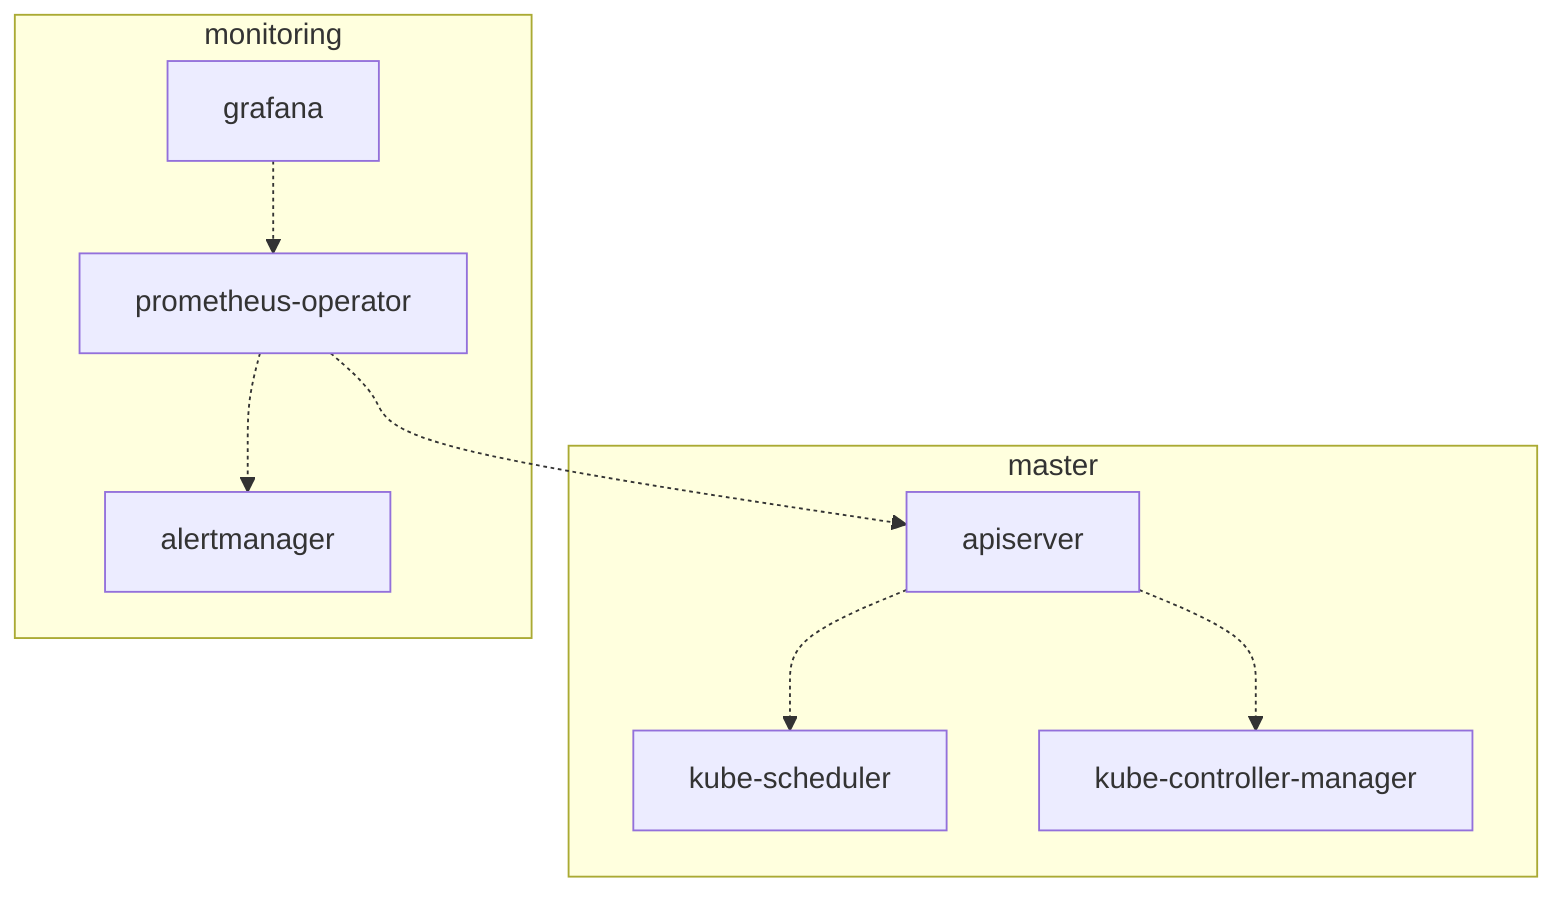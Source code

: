 graph TD
  subgraph master
    apiserver -.-> kube-scheduler
    apiserver -.-> kube-controller-manager
  end
  subgraph monitoring
    prometheus-operator -.-> apiserver
    grafana -.-> prometheus-operator
    prometheus-operator -.-> alertmanager
  end